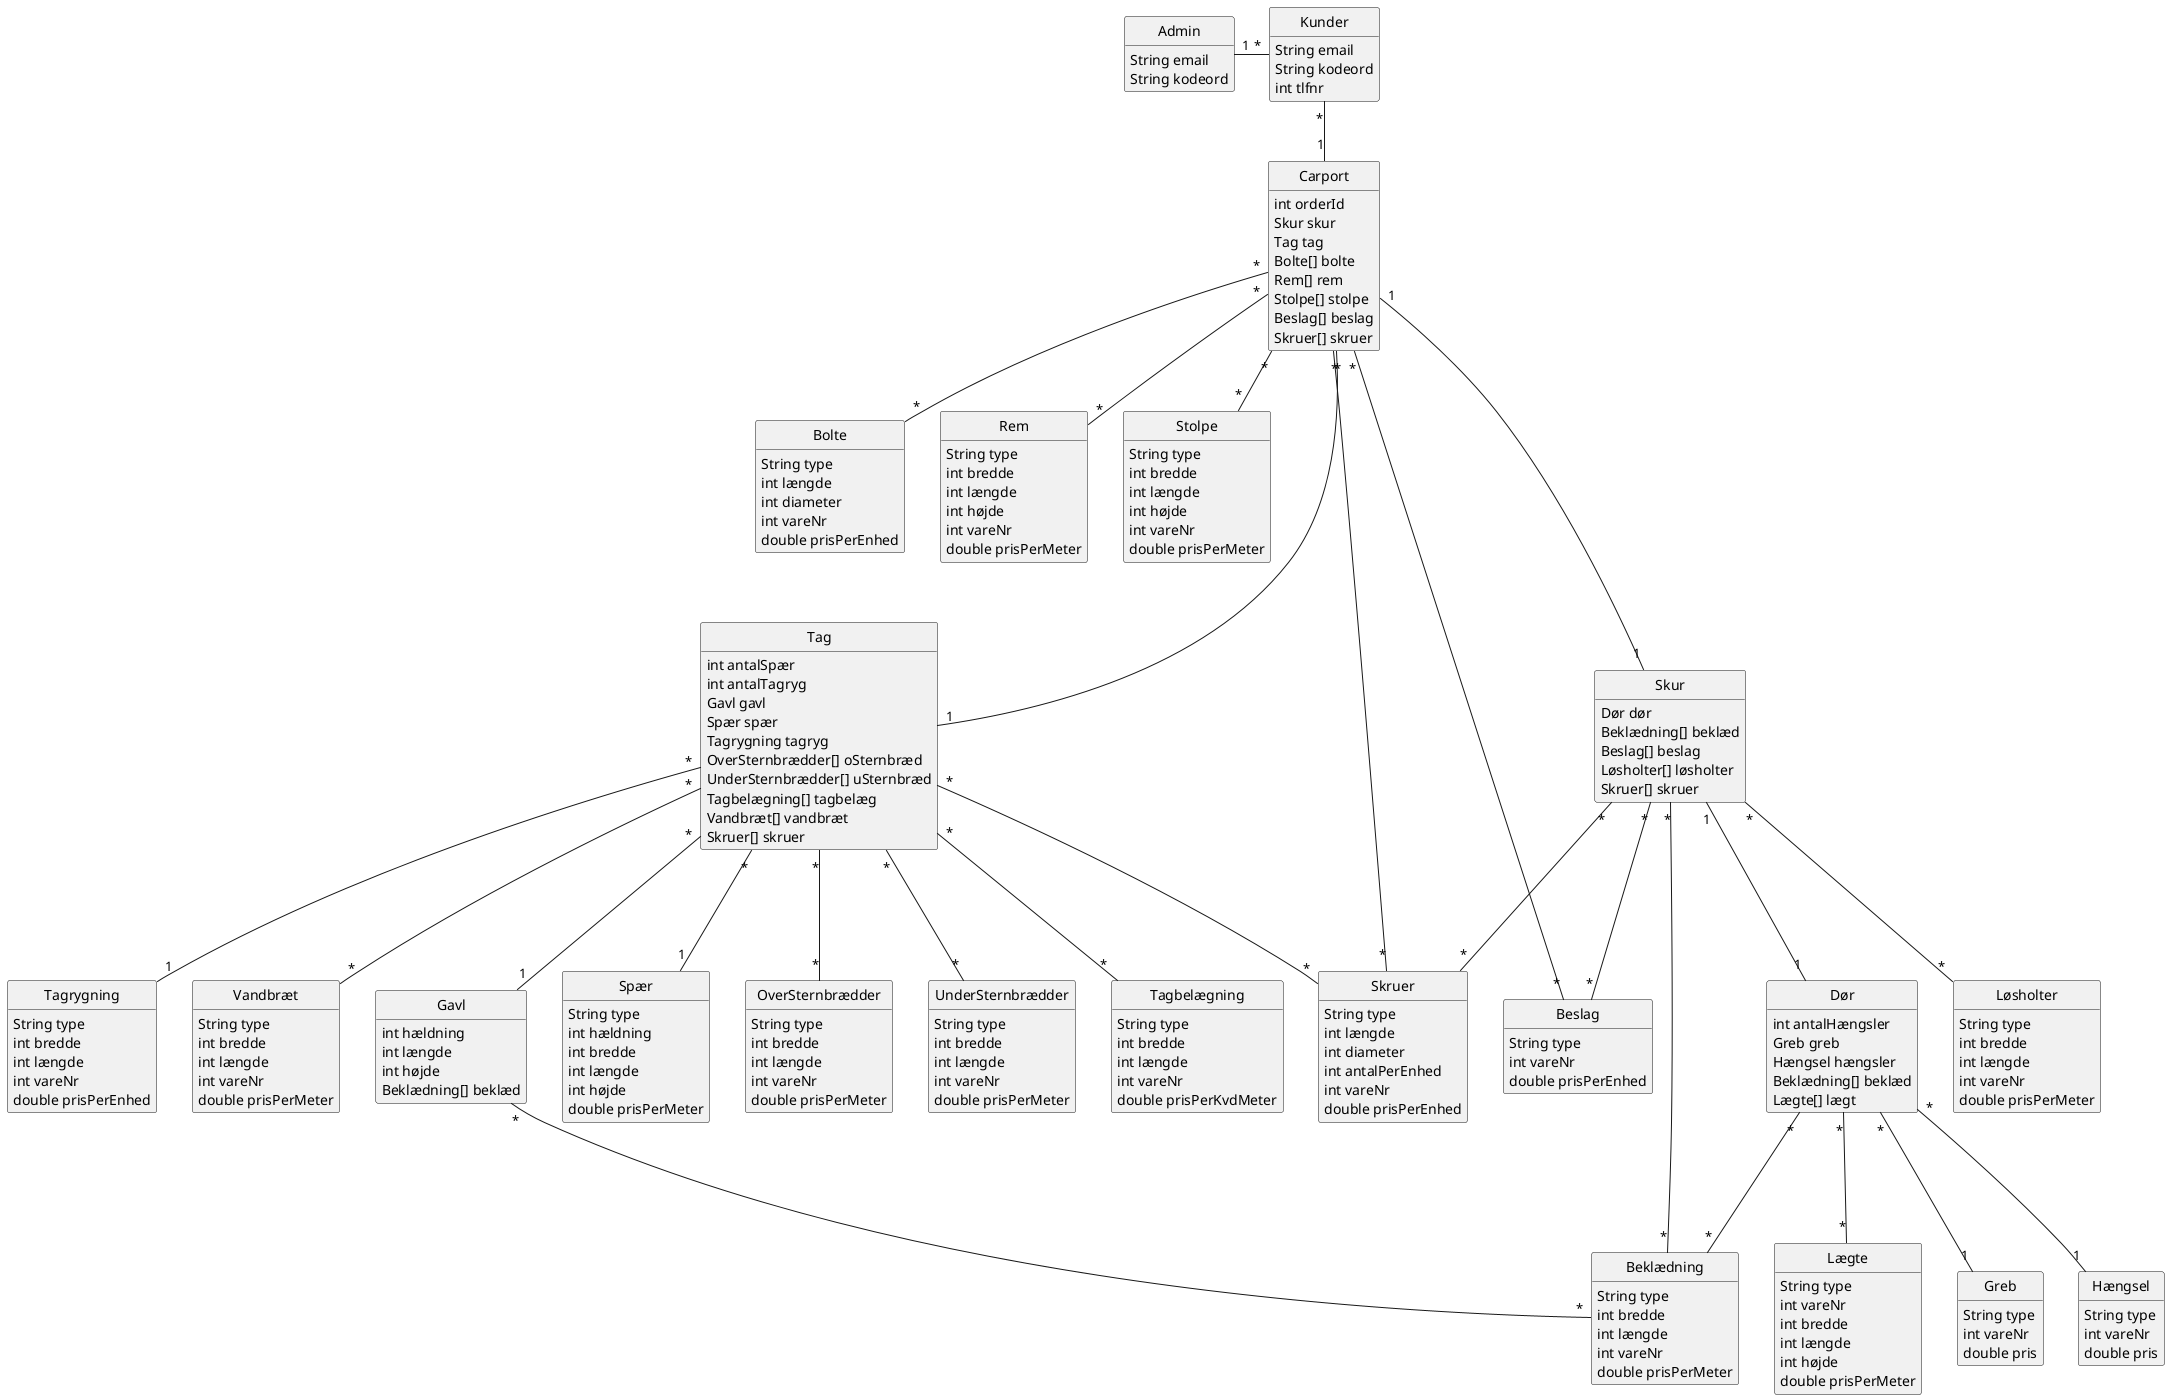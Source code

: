 @startuml
hide circle
hide methods

class Kunder {
    String email
    String kodeord
    int tlfnr
}

class Admin {
    String email
    String kodeord
}

class Carport {
    int orderId
    Skur skur
    Tag tag
    Bolte[] bolte
    Rem[] rem
    Stolpe[] stolpe
    Beslag[] beslag
    Skruer[] skruer
}

class Bolte {
    String type
    int længde
    int diameter
    int vareNr
    double prisPerEnhed
}

class Rem {
    String type
    int bredde
    int længde
    int højde
    int vareNr
    double prisPerMeter
}

class Stolpe {
    String type
    int bredde
    int længde
    int højde
    int vareNr
    double prisPerMeter
}

class Skur {
    Dør dør
    Beklædning[] beklæd
    Beslag[] beslag
    Løsholter[] løsholter
    Skruer[] skruer
}

class Dør {
    int antalHængsler
    Greb greb
    Hængsel hængsler
    Beklædning[] beklæd
    Lægte[] lægt
}

class Greb {
    String type
    int vareNr
    double pris
}

class Hængsel {
    String type
    int vareNr
    double pris
}

class Lægte {
    String type
    int vareNr
    int bredde
    int længde
    int højde
    double prisPerMeter
}

class Løsholter {
    String type
    int bredde
    int længde
    int vareNr
    double prisPerMeter
}

class Beslag {
    String type
    int vareNr
    double prisPerEnhed
}

class Tag {
    int antalSpær
    int antalTagryg
    Gavl gavl
    Spær spær
    Tagrygning tagryg
    OverSternbrædder[] oSternbræd
    UnderSternbrædder[] uSternbræd
    Tagbelægning[] tagbelæg
    Vandbræt[] vandbræt
    Skruer[] skruer
}

class Gavl {
    int hældning
    int længde
    int højde
    Beklædning[] beklæd
}

class Beklædning {
    String type
    int bredde
    int længde
    int vareNr
    double prisPerMeter
}

class Spær {
    String type
    int hældning
    int bredde
    int længde
    int højde
    double prisPerMeter
}

class OverSternbrædder {
    String type
    int bredde
    int længde
    int vareNr
    double prisPerMeter
}

class UnderSternbrædder {
    String type
    int bredde
    int længde
    int vareNr
    double prisPerMeter
}

class Tagbelægning {
    String type
    int bredde
    int længde
    int vareNr
    double prisPerKvdMeter
}

class Tagrygning {
    String type
    int bredde
    int længde
    int vareNr
    double prisPerEnhed
}

class Vandbræt {
    String type
    int bredde
    int længde
    int vareNr
    double prisPerMeter
}

class Skruer {
    String type
    int længde
    int diameter
    int antalPerEnhed
    int vareNr
    double prisPerEnhed
}

Admin "1"-"*" Kunder

Kunder "*"--"1" Carport

Carport "*"---"1" Tag
Carport "1"---"1" Skur
Carport "*"---"*" Beslag
Carport "*"---"*" Skruer
Carport "*"--"*" Rem
Carport "*"--"*" Stolpe
Carport "*"--"*" Bolte

Skur "*"---"*" Beklædning
Skur "*"---"*" Skruer
Skur "*"---"*" Beslag
Skur "*"---"*" Løsholter
Skur "1"---"1" Dør

Dør "*"---"*" Lægte
Dør "*"---"*" Beklædning
Dør "*"---"1" Greb
Dør "*"---"1" Hængsel

Tag "*"---"*" Tagbelægning
Tag "*"---"1" Spær
Tag "*"---"1" Tagrygning
Tag "*"---"1" Gavl
Tag "*"---"*" OverSternbrædder
Tag "*"---"*" UnderSternbrædder
Tag "*"---"*" Vandbræt
Tag "*"---"*" Skruer

Gavl "*"---"*" Beklædning
@enduml